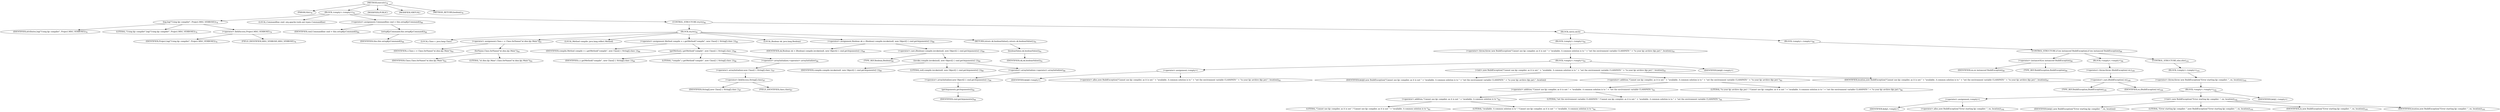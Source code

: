digraph "execute" {  
"18" [label = <(METHOD,execute)<SUB>78</SUB>> ]
"4" [label = <(PARAM,this)<SUB>78</SUB>> ]
"19" [label = <(BLOCK,&lt;empty&gt;,&lt;empty&gt;)<SUB>78</SUB>> ]
"20" [label = <(log,log(&quot;Using kjc compiler&quot;, Project.MSG_VERBOSE))<SUB>79</SUB>> ]
"21" [label = <(IDENTIFIER,attributes,log(&quot;Using kjc compiler&quot;, Project.MSG_VERBOSE))<SUB>79</SUB>> ]
"22" [label = <(LITERAL,&quot;Using kjc compiler&quot;,log(&quot;Using kjc compiler&quot;, Project.MSG_VERBOSE))<SUB>79</SUB>> ]
"23" [label = <(&lt;operator&gt;.fieldAccess,Project.MSG_VERBOSE)<SUB>79</SUB>> ]
"24" [label = <(IDENTIFIER,Project,log(&quot;Using kjc compiler&quot;, Project.MSG_VERBOSE))<SUB>79</SUB>> ]
"25" [label = <(FIELD_IDENTIFIER,MSG_VERBOSE,MSG_VERBOSE)<SUB>79</SUB>> ]
"26" [label = <(LOCAL,Commandline cmd: org.apache.tools.ant.types.Commandline)> ]
"27" [label = <(&lt;operator&gt;.assignment,Commandline cmd = this.setupKjcCommand())<SUB>80</SUB>> ]
"28" [label = <(IDENTIFIER,cmd,Commandline cmd = this.setupKjcCommand())<SUB>80</SUB>> ]
"29" [label = <(setupKjcCommand,this.setupKjcCommand())<SUB>80</SUB>> ]
"3" [label = <(IDENTIFIER,this,this.setupKjcCommand())<SUB>80</SUB>> ]
"30" [label = <(CONTROL_STRUCTURE,try,try)<SUB>82</SUB>> ]
"31" [label = <(BLOCK,try,try)<SUB>82</SUB>> ]
"32" [label = <(LOCAL,Class c: java.lang.Class)> ]
"33" [label = <(&lt;operator&gt;.assignment,Class c = Class.forName(&quot;at.dms.kjc.Main&quot;))<SUB>83</SUB>> ]
"34" [label = <(IDENTIFIER,c,Class c = Class.forName(&quot;at.dms.kjc.Main&quot;))<SUB>83</SUB>> ]
"35" [label = <(forName,Class.forName(&quot;at.dms.kjc.Main&quot;))<SUB>83</SUB>> ]
"36" [label = <(IDENTIFIER,Class,Class.forName(&quot;at.dms.kjc.Main&quot;))<SUB>83</SUB>> ]
"37" [label = <(LITERAL,&quot;at.dms.kjc.Main&quot;,Class.forName(&quot;at.dms.kjc.Main&quot;))<SUB>83</SUB>> ]
"38" [label = <(LOCAL,Method compile: java.lang.reflect.Method)> ]
"39" [label = <(&lt;operator&gt;.assignment,Method compile = c.getMethod(&quot;compile&quot;, new Class[] { String[].class }))<SUB>86</SUB>> ]
"40" [label = <(IDENTIFIER,compile,Method compile = c.getMethod(&quot;compile&quot;, new Class[] { String[].class }))<SUB>86</SUB>> ]
"41" [label = <(getMethod,c.getMethod(&quot;compile&quot;, new Class[] { String[].class }))<SUB>86</SUB>> ]
"42" [label = <(IDENTIFIER,c,c.getMethod(&quot;compile&quot;, new Class[] { String[].class }))<SUB>86</SUB>> ]
"43" [label = <(LITERAL,&quot;compile&quot;,c.getMethod(&quot;compile&quot;, new Class[] { String[].class }))<SUB>86</SUB>> ]
"44" [label = <(&lt;operator&gt;.arrayInitializer,&lt;operator&gt;.arrayInitializer)<SUB>86</SUB>> ]
"45" [label = <(&lt;operator&gt;.arrayInitializer,new Class[] { String[].class })<SUB>87</SUB>> ]
"46" [label = <(&lt;operator&gt;.fieldAccess,String[].class)<SUB>87</SUB>> ]
"47" [label = <(IDENTIFIER,String[],new Class[] { String[].class })<SUB>87</SUB>> ]
"48" [label = <(FIELD_IDENTIFIER,class,class)<SUB>87</SUB>> ]
"49" [label = <(LOCAL,Boolean ok: java.lang.Boolean)> ]
"50" [label = <(&lt;operator&gt;.assignment,Boolean ok = (Boolean) compile.invoke(null, new Object[] { cmd.getArguments() }))<SUB>88</SUB>> ]
"51" [label = <(IDENTIFIER,ok,Boolean ok = (Boolean) compile.invoke(null, new Object[] { cmd.getArguments() }))<SUB>88</SUB>> ]
"52" [label = <(&lt;operator&gt;.cast,(Boolean) compile.invoke(null, new Object[] { cmd.getArguments() }))<SUB>89</SUB>> ]
"53" [label = <(TYPE_REF,Boolean,Boolean)<SUB>89</SUB>> ]
"54" [label = <(invoke,compile.invoke(null, new Object[] { cmd.getArguments() }))<SUB>89</SUB>> ]
"55" [label = <(IDENTIFIER,compile,compile.invoke(null, new Object[] { cmd.getArguments() }))<SUB>89</SUB>> ]
"56" [label = <(LITERAL,null,compile.invoke(null, new Object[] { cmd.getArguments() }))<SUB>89</SUB>> ]
"57" [label = <(&lt;operator&gt;.arrayInitializer,&lt;operator&gt;.arrayInitializer)<SUB>89</SUB>> ]
"58" [label = <(&lt;operator&gt;.arrayInitializer,new Object[] { cmd.getArguments() })<SUB>90</SUB>> ]
"59" [label = <(getArguments,getArguments())<SUB>90</SUB>> ]
"60" [label = <(IDENTIFIER,cmd,getArguments())<SUB>90</SUB>> ]
"61" [label = <(RETURN,return ok.booleanValue();,return ok.booleanValue();)<SUB>91</SUB>> ]
"62" [label = <(booleanValue,ok.booleanValue())<SUB>91</SUB>> ]
"63" [label = <(IDENTIFIER,ok,ok.booleanValue())<SUB>91</SUB>> ]
"64" [label = <(BLOCK,catch,catch)> ]
"65" [label = <(BLOCK,&lt;empty&gt;,&lt;empty&gt;)<SUB>92</SUB>> ]
"66" [label = <(&lt;operator&gt;.throw,throw new BuildException(&quot;Cannot use kjc compiler, as it is not &quot; + &quot;available. A common solution is to &quot; + &quot;set the environment variable CLASSPATH &quot; + &quot;to your kjc archive (kjc.jar).&quot;, location);)<SUB>93</SUB>> ]
"67" [label = <(BLOCK,&lt;empty&gt;,&lt;empty&gt;)<SUB>93</SUB>> ]
"68" [label = <(&lt;operator&gt;.assignment,&lt;empty&gt;)> ]
"69" [label = <(IDENTIFIER,$obj0,&lt;empty&gt;)> ]
"70" [label = <(&lt;operator&gt;.alloc,new BuildException(&quot;Cannot use kjc compiler, as it is not &quot; + &quot;available. A common solution is to &quot; + &quot;set the environment variable CLASSPATH &quot; + &quot;to your kjc archive (kjc.jar).&quot;, location))<SUB>93</SUB>> ]
"71" [label = <(&lt;init&gt;,new BuildException(&quot;Cannot use kjc compiler, as it is not &quot; + &quot;available. A common solution is to &quot; + &quot;set the environment variable CLASSPATH &quot; + &quot;to your kjc archive (kjc.jar).&quot;, location))<SUB>93</SUB>> ]
"72" [label = <(IDENTIFIER,$obj0,new BuildException(&quot;Cannot use kjc compiler, as it is not &quot; + &quot;available. A common solution is to &quot; + &quot;set the environment variable CLASSPATH &quot; + &quot;to your kjc archive (kjc.jar).&quot;, location))> ]
"73" [label = <(&lt;operator&gt;.addition,&quot;Cannot use kjc compiler, as it is not &quot; + &quot;available. A common solution is to &quot; + &quot;set the environment variable CLASSPATH &quot; + &quot;to your kjc archive (kjc.jar).&quot;)<SUB>93</SUB>> ]
"74" [label = <(&lt;operator&gt;.addition,&quot;Cannot use kjc compiler, as it is not &quot; + &quot;available. A common solution is to &quot; + &quot;set the environment variable CLASSPATH &quot;)<SUB>93</SUB>> ]
"75" [label = <(&lt;operator&gt;.addition,&quot;Cannot use kjc compiler, as it is not &quot; + &quot;available. A common solution is to &quot;)<SUB>93</SUB>> ]
"76" [label = <(LITERAL,&quot;Cannot use kjc compiler, as it is not &quot;,&quot;Cannot use kjc compiler, as it is not &quot; + &quot;available. A common solution is to &quot;)<SUB>93</SUB>> ]
"77" [label = <(LITERAL,&quot;available. A common solution is to &quot;,&quot;Cannot use kjc compiler, as it is not &quot; + &quot;available. A common solution is to &quot;)<SUB>94</SUB>> ]
"78" [label = <(LITERAL,&quot;set the environment variable CLASSPATH &quot;,&quot;Cannot use kjc compiler, as it is not &quot; + &quot;available. A common solution is to &quot; + &quot;set the environment variable CLASSPATH &quot;)<SUB>95</SUB>> ]
"79" [label = <(LITERAL,&quot;to your kjc archive (kjc.jar).&quot;,&quot;Cannot use kjc compiler, as it is not &quot; + &quot;available. A common solution is to &quot; + &quot;set the environment variable CLASSPATH &quot; + &quot;to your kjc archive (kjc.jar).&quot;)<SUB>96</SUB>> ]
"80" [label = <(IDENTIFIER,location,new BuildException(&quot;Cannot use kjc compiler, as it is not &quot; + &quot;available. A common solution is to &quot; + &quot;set the environment variable CLASSPATH &quot; + &quot;to your kjc archive (kjc.jar).&quot;, location))<SUB>97</SUB>> ]
"81" [label = <(IDENTIFIER,$obj0,&lt;empty&gt;)> ]
"82" [label = <(BLOCK,&lt;empty&gt;,&lt;empty&gt;)<SUB>98</SUB>> ]
"83" [label = <(CONTROL_STRUCTURE,if (ex instanceof BuildException),if (ex instanceof BuildException))<SUB>99</SUB>> ]
"84" [label = <(&lt;operator&gt;.instanceOf,ex instanceof BuildException)<SUB>99</SUB>> ]
"85" [label = <(IDENTIFIER,ex,ex instanceof BuildException)<SUB>99</SUB>> ]
"86" [label = <(TYPE_REF,BuildException,BuildException)<SUB>99</SUB>> ]
"87" [label = <(BLOCK,&lt;empty&gt;,&lt;empty&gt;)<SUB>99</SUB>> ]
"88" [label = <(&lt;operator&gt;.throw,throw (BuildException) ex;)<SUB>100</SUB>> ]
"89" [label = <(&lt;operator&gt;.cast,(BuildException) ex)<SUB>100</SUB>> ]
"90" [label = <(TYPE_REF,BuildException,BuildException)<SUB>100</SUB>> ]
"91" [label = <(IDENTIFIER,ex,(BuildException) ex)<SUB>100</SUB>> ]
"92" [label = <(CONTROL_STRUCTURE,else,else)<SUB>101</SUB>> ]
"93" [label = <(BLOCK,&lt;empty&gt;,&lt;empty&gt;)<SUB>101</SUB>> ]
"94" [label = <(&lt;operator&gt;.throw,throw new BuildException(&quot;Error starting kjc compiler: &quot;, ex, location);)<SUB>102</SUB>> ]
"95" [label = <(BLOCK,&lt;empty&gt;,&lt;empty&gt;)<SUB>102</SUB>> ]
"96" [label = <(&lt;operator&gt;.assignment,&lt;empty&gt;)> ]
"97" [label = <(IDENTIFIER,$obj1,&lt;empty&gt;)> ]
"98" [label = <(&lt;operator&gt;.alloc,new BuildException(&quot;Error starting kjc compiler: &quot;, ex, location))<SUB>102</SUB>> ]
"99" [label = <(&lt;init&gt;,new BuildException(&quot;Error starting kjc compiler: &quot;, ex, location))<SUB>102</SUB>> ]
"100" [label = <(IDENTIFIER,$obj1,new BuildException(&quot;Error starting kjc compiler: &quot;, ex, location))> ]
"101" [label = <(LITERAL,&quot;Error starting kjc compiler: &quot;,new BuildException(&quot;Error starting kjc compiler: &quot;, ex, location))<SUB>102</SUB>> ]
"102" [label = <(IDENTIFIER,ex,new BuildException(&quot;Error starting kjc compiler: &quot;, ex, location))<SUB>103</SUB>> ]
"103" [label = <(IDENTIFIER,location,new BuildException(&quot;Error starting kjc compiler: &quot;, ex, location))<SUB>103</SUB>> ]
"104" [label = <(IDENTIFIER,$obj1,&lt;empty&gt;)> ]
"105" [label = <(MODIFIER,PUBLIC)> ]
"106" [label = <(MODIFIER,VIRTUAL)> ]
"107" [label = <(METHOD_RETURN,boolean)<SUB>78</SUB>> ]
  "18" -> "4" 
  "18" -> "19" 
  "18" -> "105" 
  "18" -> "106" 
  "18" -> "107" 
  "19" -> "20" 
  "19" -> "26" 
  "19" -> "27" 
  "19" -> "30" 
  "20" -> "21" 
  "20" -> "22" 
  "20" -> "23" 
  "23" -> "24" 
  "23" -> "25" 
  "27" -> "28" 
  "27" -> "29" 
  "29" -> "3" 
  "30" -> "31" 
  "30" -> "64" 
  "31" -> "32" 
  "31" -> "33" 
  "31" -> "38" 
  "31" -> "39" 
  "31" -> "49" 
  "31" -> "50" 
  "31" -> "61" 
  "33" -> "34" 
  "33" -> "35" 
  "35" -> "36" 
  "35" -> "37" 
  "39" -> "40" 
  "39" -> "41" 
  "41" -> "42" 
  "41" -> "43" 
  "41" -> "44" 
  "44" -> "45" 
  "45" -> "46" 
  "46" -> "47" 
  "46" -> "48" 
  "50" -> "51" 
  "50" -> "52" 
  "52" -> "53" 
  "52" -> "54" 
  "54" -> "55" 
  "54" -> "56" 
  "54" -> "57" 
  "57" -> "58" 
  "58" -> "59" 
  "59" -> "60" 
  "61" -> "62" 
  "62" -> "63" 
  "64" -> "65" 
  "64" -> "82" 
  "65" -> "66" 
  "66" -> "67" 
  "67" -> "68" 
  "67" -> "71" 
  "67" -> "81" 
  "68" -> "69" 
  "68" -> "70" 
  "71" -> "72" 
  "71" -> "73" 
  "71" -> "80" 
  "73" -> "74" 
  "73" -> "79" 
  "74" -> "75" 
  "74" -> "78" 
  "75" -> "76" 
  "75" -> "77" 
  "82" -> "83" 
  "83" -> "84" 
  "83" -> "87" 
  "83" -> "92" 
  "84" -> "85" 
  "84" -> "86" 
  "87" -> "88" 
  "88" -> "89" 
  "89" -> "90" 
  "89" -> "91" 
  "92" -> "93" 
  "93" -> "94" 
  "94" -> "95" 
  "95" -> "96" 
  "95" -> "99" 
  "95" -> "104" 
  "96" -> "97" 
  "96" -> "98" 
  "99" -> "100" 
  "99" -> "101" 
  "99" -> "102" 
  "99" -> "103" 
}
